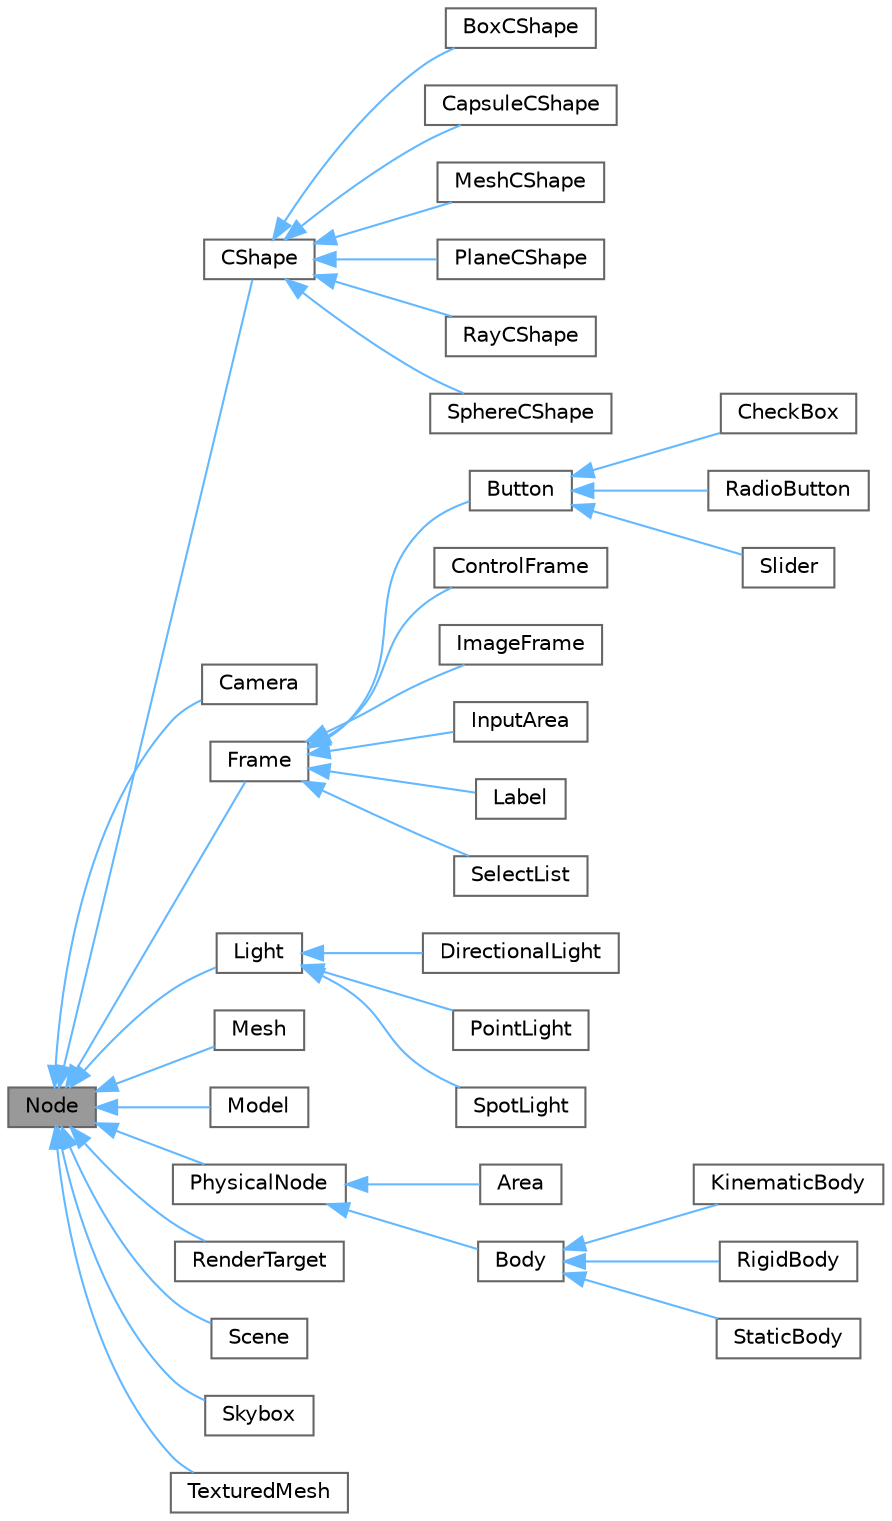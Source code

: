 digraph "Node"
{
 // LATEX_PDF_SIZE
  bgcolor="transparent";
  edge [fontname=Helvetica,fontsize=10,labelfontname=Helvetica,labelfontsize=10];
  node [fontname=Helvetica,fontsize=10,shape=box,height=0.2,width=0.4];
  rankdir="LR";
  Node1 [id="Node000001",label="Node",height=0.2,width=0.4,color="gray40", fillcolor="grey60", style="filled", fontcolor="black",tooltip="Represents a node in the tree structure."];
  Node1 -> Node2 [id="edge1_Node000001_Node000002",dir="back",color="steelblue1",style="solid",tooltip=" "];
  Node2 [id="Node000002",label="CShape",height=0.2,width=0.4,color="gray40", fillcolor="white", style="filled",URL="$classCShape.html",tooltip=" "];
  Node2 -> Node3 [id="edge2_Node000002_Node000003",dir="back",color="steelblue1",style="solid",tooltip=" "];
  Node3 [id="Node000003",label="BoxCShape",height=0.2,width=0.4,color="gray40", fillcolor="white", style="filled",URL="$classBoxCShape.html",tooltip=" "];
  Node2 -> Node4 [id="edge3_Node000002_Node000004",dir="back",color="steelblue1",style="solid",tooltip=" "];
  Node4 [id="Node000004",label="CapsuleCShape",height=0.2,width=0.4,color="gray40", fillcolor="white", style="filled",URL="$classCapsuleCShape.html",tooltip=" "];
  Node2 -> Node5 [id="edge4_Node000002_Node000005",dir="back",color="steelblue1",style="solid",tooltip=" "];
  Node5 [id="Node000005",label="MeshCShape",height=0.2,width=0.4,color="gray40", fillcolor="white", style="filled",URL="$classMeshCShape.html",tooltip=" "];
  Node2 -> Node6 [id="edge5_Node000002_Node000006",dir="back",color="steelblue1",style="solid",tooltip=" "];
  Node6 [id="Node000006",label="PlaneCShape",height=0.2,width=0.4,color="gray40", fillcolor="white", style="filled",URL="$classPlaneCShape.html",tooltip=" "];
  Node2 -> Node7 [id="edge6_Node000002_Node000007",dir="back",color="steelblue1",style="solid",tooltip=" "];
  Node7 [id="Node000007",label="RayCShape",height=0.2,width=0.4,color="gray40", fillcolor="white", style="filled",URL="$classRayCShape.html",tooltip=" "];
  Node2 -> Node8 [id="edge7_Node000002_Node000008",dir="back",color="steelblue1",style="solid",tooltip=" "];
  Node8 [id="Node000008",label="SphereCShape",height=0.2,width=0.4,color="gray40", fillcolor="white", style="filled",URL="$classSphereCShape.html",tooltip=" "];
  Node1 -> Node9 [id="edge8_Node000001_Node000009",dir="back",color="steelblue1",style="solid",tooltip=" "];
  Node9 [id="Node000009",label="Camera",height=0.2,width=0.4,color="gray40", fillcolor="white", style="filled",URL="$classCamera.html",tooltip="A structure to represent a camera with position and rotation in 3D space."];
  Node1 -> Node10 [id="edge9_Node000001_Node000010",dir="back",color="steelblue1",style="solid",tooltip=" "];
  Node10 [id="Node000010",label="Frame",height=0.2,width=0.4,color="gray40", fillcolor="white", style="filled",URL="$classFrame.html",tooltip="Represents a frame."];
  Node10 -> Node11 [id="edge10_Node000010_Node000011",dir="back",color="steelblue1",style="solid",tooltip=" "];
  Node11 [id="Node000011",label="Button",height=0.2,width=0.4,color="gray40", fillcolor="white", style="filled",URL="$classButton.html",tooltip="Represents a button."];
  Node11 -> Node12 [id="edge11_Node000011_Node000012",dir="back",color="steelblue1",style="solid",tooltip=" "];
  Node12 [id="Node000012",label="CheckBox",height=0.2,width=0.4,color="gray40", fillcolor="white", style="filled",URL="$classCheckBox.html",tooltip=" "];
  Node11 -> Node13 [id="edge12_Node000011_Node000013",dir="back",color="steelblue1",style="solid",tooltip=" "];
  Node13 [id="Node000013",label="RadioButton",height=0.2,width=0.4,color="gray40", fillcolor="white", style="filled",URL="$classRadioButton.html",tooltip="Represents a radio button."];
  Node11 -> Node14 [id="edge13_Node000011_Node000014",dir="back",color="steelblue1",style="solid",tooltip=" "];
  Node14 [id="Node000014",label="Slider",height=0.2,width=0.4,color="gray40", fillcolor="white", style="filled",URL="$classSlider.html",tooltip="Represents a slider component in the GUI."];
  Node10 -> Node15 [id="edge14_Node000010_Node000015",dir="back",color="steelblue1",style="solid",tooltip=" "];
  Node15 [id="Node000015",label="ControlFrame",height=0.2,width=0.4,color="gray40", fillcolor="white", style="filled",URL="$classControlFrame.html",tooltip=" "];
  Node10 -> Node16 [id="edge15_Node000010_Node000016",dir="back",color="steelblue1",style="solid",tooltip=" "];
  Node16 [id="Node000016",label="ImageFrame",height=0.2,width=0.4,color="gray40", fillcolor="white", style="filled",URL="$classImageFrame.html",tooltip="Represents an image frame."];
  Node10 -> Node17 [id="edge16_Node000010_Node000017",dir="back",color="steelblue1",style="solid",tooltip=" "];
  Node17 [id="Node000017",label="InputArea",height=0.2,width=0.4,color="gray40", fillcolor="white", style="filled",URL="$classInputArea.html",tooltip="Represents an input area."];
  Node10 -> Node18 [id="edge17_Node000010_Node000018",dir="back",color="steelblue1",style="solid",tooltip=" "];
  Node18 [id="Node000018",label="Label",height=0.2,width=0.4,color="gray40", fillcolor="white", style="filled",URL="$classLabel.html",tooltip="Represents a label."];
  Node10 -> Node19 [id="edge18_Node000010_Node000019",dir="back",color="steelblue1",style="solid",tooltip=" "];
  Node19 [id="Node000019",label="SelectList",height=0.2,width=0.4,color="gray40", fillcolor="white", style="filled",URL="$classSelectList.html",tooltip="Represents a selectable list."];
  Node1 -> Node20 [id="edge19_Node000001_Node000020",dir="back",color="steelblue1",style="solid",tooltip=" "];
  Node20 [id="Node000020",label="Light",height=0.2,width=0.4,color="gray40", fillcolor="white", style="filled",URL="$classLight.html",tooltip=" "];
  Node20 -> Node21 [id="edge20_Node000020_Node000021",dir="back",color="steelblue1",style="solid",tooltip=" "];
  Node21 [id="Node000021",label="DirectionalLight",height=0.2,width=0.4,color="gray40", fillcolor="white", style="filled",URL="$classDirectionalLight.html",tooltip="Represents a directional light source."];
  Node20 -> Node22 [id="edge21_Node000020_Node000022",dir="back",color="steelblue1",style="solid",tooltip=" "];
  Node22 [id="Node000022",label="PointLight",height=0.2,width=0.4,color="gray40", fillcolor="white", style="filled",URL="$classPointLight.html",tooltip="Represents a point light source."];
  Node20 -> Node23 [id="edge22_Node000020_Node000023",dir="back",color="steelblue1",style="solid",tooltip=" "];
  Node23 [id="Node000023",label="SpotLight",height=0.2,width=0.4,color="gray40", fillcolor="white", style="filled",URL="$classSpotLight.html",tooltip="Represents a spotlight source."];
  Node1 -> Node24 [id="edge23_Node000001_Node000024",dir="back",color="steelblue1",style="solid",tooltip=" "];
  Node24 [id="Node000024",label="Mesh",height=0.2,width=0.4,color="gray40", fillcolor="white", style="filled",URL="$classMesh.html",tooltip="Structure representing a mesh."];
  Node1 -> Node25 [id="edge24_Node000001_Node000025",dir="back",color="steelblue1",style="solid",tooltip=" "];
  Node25 [id="Node000025",label="Model",height=0.2,width=0.4,color="gray40", fillcolor="white", style="filled",URL="$classModel.html",tooltip="Structure representing a 3D model."];
  Node1 -> Node26 [id="edge25_Node000001_Node000026",dir="back",color="steelblue1",style="solid",tooltip=" "];
  Node26 [id="Node000026",label="PhysicalNode",height=0.2,width=0.4,color="gray40", fillcolor="white", style="filled",URL="$classPhysicalNode.html",tooltip=" "];
  Node26 -> Node27 [id="edge26_Node000026_Node000027",dir="back",color="steelblue1",style="solid",tooltip=" "];
  Node27 [id="Node000027",label="Area",height=0.2,width=0.4,color="gray40", fillcolor="white", style="filled",URL="$classArea.html",tooltip="Represents an area with collision shapes and nodes."];
  Node26 -> Node28 [id="edge27_Node000026_Node000028",dir="back",color="steelblue1",style="solid",tooltip=" "];
  Node28 [id="Node000028",label="Body",height=0.2,width=0.4,color="gray40", fillcolor="white", style="filled",URL="$classBody.html",tooltip=" "];
  Node28 -> Node29 [id="edge28_Node000028_Node000029",dir="back",color="steelblue1",style="solid",tooltip=" "];
  Node29 [id="Node000029",label="KinematicBody",height=0.2,width=0.4,color="gray40", fillcolor="white", style="filled",URL="$classKinematicBody.html",tooltip="Represents a kinematic body in the physics simulation."];
  Node28 -> Node30 [id="edge29_Node000028_Node000030",dir="back",color="steelblue1",style="solid",tooltip=" "];
  Node30 [id="Node000030",label="RigidBody",height=0.2,width=0.4,color="gray40", fillcolor="white", style="filled",URL="$classRigidBody.html",tooltip="Represents a rigid body in the physics simulation."];
  Node28 -> Node31 [id="edge30_Node000028_Node000031",dir="back",color="steelblue1",style="solid",tooltip=" "];
  Node31 [id="Node000031",label="StaticBody",height=0.2,width=0.4,color="gray40", fillcolor="white", style="filled",URL="$classStaticBody.html",tooltip="Represents a static body in the physics simulation."];
  Node1 -> Node32 [id="edge31_Node000001_Node000032",dir="back",color="steelblue1",style="solid",tooltip=" "];
  Node32 [id="Node000032",label="RenderTarget",height=0.2,width=0.4,color="gray40", fillcolor="white", style="filled",URL="$classRenderTarget.html",tooltip="A structure to handle render targets."];
  Node1 -> Node33 [id="edge32_Node000001_Node000033",dir="back",color="steelblue1",style="solid",tooltip=" "];
  Node33 [id="Node000033",label="Scene",height=0.2,width=0.4,color="gray40", fillcolor="white", style="filled",URL="$classScene.html",tooltip=" "];
  Node1 -> Node34 [id="edge33_Node000001_Node000034",dir="back",color="steelblue1",style="solid",tooltip=" "];
  Node34 [id="Node000034",label="Skybox",height=0.2,width=0.4,color="gray40", fillcolor="white", style="filled",URL="$classSkybox.html",tooltip=" "];
  Node1 -> Node35 [id="edge34_Node000001_Node000035",dir="back",color="steelblue1",style="solid",tooltip=" "];
  Node35 [id="Node000035",label="TexturedMesh",height=0.2,width=0.4,color="gray40", fillcolor="white", style="filled",URL="$classTexturedMesh.html",tooltip="Structure representing a textured mesh."];
}
